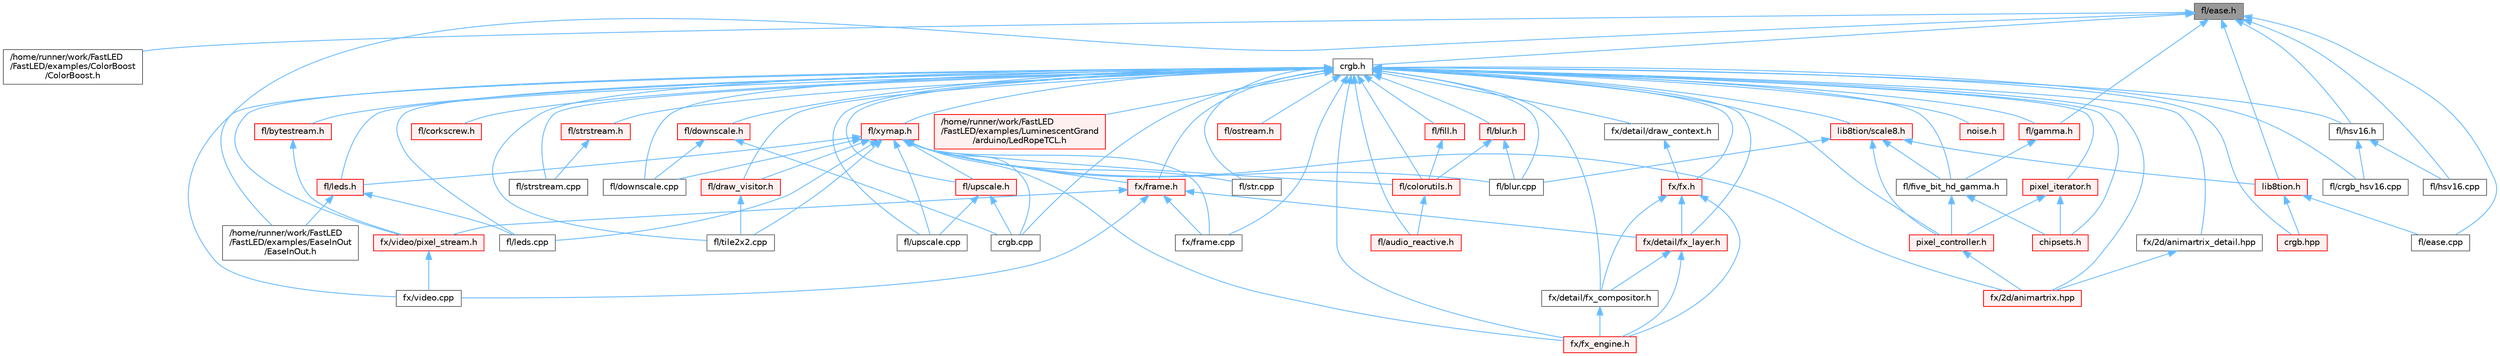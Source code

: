 digraph "fl/ease.h"
{
 // INTERACTIVE_SVG=YES
 // LATEX_PDF_SIZE
  bgcolor="transparent";
  edge [fontname=Helvetica,fontsize=10,labelfontname=Helvetica,labelfontsize=10];
  node [fontname=Helvetica,fontsize=10,shape=box,height=0.2,width=0.4];
  Node1 [id="Node000001",label="fl/ease.h",height=0.2,width=0.4,color="gray40", fillcolor="grey60", style="filled", fontcolor="black",tooltip=" "];
  Node1 -> Node2 [id="edge1_Node000001_Node000002",dir="back",color="steelblue1",style="solid",tooltip=" "];
  Node2 [id="Node000002",label="/home/runner/work/FastLED\l/FastLED/examples/ColorBoost\l/ColorBoost.h",height=0.2,width=0.4,color="grey40", fillcolor="white", style="filled",URL="$db/df4/_color_boost_8h.html",tooltip="Demo of CRGB::colorBoost() for video display on WS2812 LEDs using animated rainbow effect (based on P..."];
  Node1 -> Node3 [id="edge2_Node000001_Node000003",dir="back",color="steelblue1",style="solid",tooltip=" "];
  Node3 [id="Node000003",label="/home/runner/work/FastLED\l/FastLED/examples/EaseInOut\l/EaseInOut.h",height=0.2,width=0.4,color="grey40", fillcolor="white", style="filled",URL="$dd/d55/_ease_in_out_8h.html",tooltip=" "];
  Node1 -> Node4 [id="edge3_Node000001_Node000004",dir="back",color="steelblue1",style="solid",tooltip=" "];
  Node4 [id="Node000004",label="crgb.h",height=0.2,width=0.4,color="grey40", fillcolor="white", style="filled",URL="$db/dd1/crgb_8h.html",tooltip="Defines the red, green, and blue (RGB) pixel struct."];
  Node4 -> Node5 [id="edge4_Node000004_Node000005",dir="back",color="steelblue1",style="solid",tooltip=" "];
  Node5 [id="Node000005",label="/home/runner/work/FastLED\l/FastLED/examples/LuminescentGrand\l/arduino/LedRopeTCL.h",height=0.2,width=0.4,color="red", fillcolor="#FFF0F0", style="filled",URL="$d9/d7e/_led_rope_t_c_l_8h.html",tooltip=" "];
  Node4 -> Node7 [id="edge5_Node000004_Node000007",dir="back",color="steelblue1",style="solid",tooltip=" "];
  Node7 [id="Node000007",label="chipsets.h",height=0.2,width=0.4,color="red", fillcolor="#FFF0F0", style="filled",URL="$db/d66/chipsets_8h.html",tooltip="Contains the bulk of the definitions for the various LED chipsets supported."];
  Node4 -> Node113 [id="edge6_Node000004_Node000113",dir="back",color="steelblue1",style="solid",tooltip=" "];
  Node113 [id="Node000113",label="crgb.cpp",height=0.2,width=0.4,color="grey40", fillcolor="white", style="filled",URL="$d0/de3/crgb_8cpp.html",tooltip="Utility functions for the red, green, and blue (RGB) pixel struct."];
  Node4 -> Node145 [id="edge7_Node000004_Node000145",dir="back",color="steelblue1",style="solid",tooltip=" "];
  Node145 [id="Node000145",label="crgb.hpp",height=0.2,width=0.4,color="red", fillcolor="#FFF0F0", style="filled",URL="$d0/d4b/crgb_8hpp.html",tooltip="Defines utility functions for the red, green, and blue (RGB) pixel struct."];
  Node4 -> Node161 [id="edge8_Node000004_Node000161",dir="back",color="steelblue1",style="solid",tooltip=" "];
  Node161 [id="Node000161",label="fl/audio_reactive.h",height=0.2,width=0.4,color="red", fillcolor="#FFF0F0", style="filled",URL="$d1/d9a/audio__reactive_8h.html",tooltip=" "];
  Node4 -> Node122 [id="edge9_Node000004_Node000122",dir="back",color="steelblue1",style="solid",tooltip=" "];
  Node122 [id="Node000122",label="fl/blur.cpp",height=0.2,width=0.4,color="grey40", fillcolor="white", style="filled",URL="$de/dc8/blur_8cpp.html",tooltip=" "];
  Node4 -> Node163 [id="edge10_Node000004_Node000163",dir="back",color="steelblue1",style="solid",tooltip=" "];
  Node163 [id="Node000163",label="fl/blur.h",height=0.2,width=0.4,color="red", fillcolor="#FFF0F0", style="filled",URL="$d4/df5/blur_8h.html",tooltip=" "];
  Node163 -> Node122 [id="edge11_Node000163_Node000122",dir="back",color="steelblue1",style="solid",tooltip=" "];
  Node163 -> Node164 [id="edge12_Node000163_Node000164",dir="back",color="steelblue1",style="solid",tooltip=" "];
  Node164 [id="Node000164",label="fl/colorutils.h",height=0.2,width=0.4,color="red", fillcolor="#FFF0F0", style="filled",URL="$d7/df9/fl_2colorutils_8h.html",tooltip="Utility functions for color fill, palettes, blending, and more."];
  Node164 -> Node161 [id="edge13_Node000164_Node000161",dir="back",color="steelblue1",style="solid",tooltip=" "];
  Node4 -> Node173 [id="edge14_Node000004_Node000173",dir="back",color="steelblue1",style="solid",tooltip=" "];
  Node173 [id="Node000173",label="fl/bytestream.h",height=0.2,width=0.4,color="red", fillcolor="#FFF0F0", style="filled",URL="$dd/d2b/bytestream_8h.html",tooltip=" "];
  Node173 -> Node177 [id="edge15_Node000173_Node000177",dir="back",color="steelblue1",style="solid",tooltip=" "];
  Node177 [id="Node000177",label="fx/video/pixel_stream.h",height=0.2,width=0.4,color="red", fillcolor="#FFF0F0", style="filled",URL="$d3/dfa/pixel__stream_8h.html",tooltip=" "];
  Node177 -> Node176 [id="edge16_Node000177_Node000176",dir="back",color="steelblue1",style="solid",tooltip=" "];
  Node176 [id="Node000176",label="fx/video.cpp",height=0.2,width=0.4,color="grey40", fillcolor="white", style="filled",URL="$d0/d05/video_8cpp.html",tooltip=" "];
  Node4 -> Node164 [id="edge17_Node000004_Node000164",dir="back",color="steelblue1",style="solid",tooltip=" "];
  Node4 -> Node183 [id="edge18_Node000004_Node000183",dir="back",color="steelblue1",style="solid",tooltip=" "];
  Node183 [id="Node000183",label="fl/corkscrew.h",height=0.2,width=0.4,color="red", fillcolor="#FFF0F0", style="filled",URL="$d1/dd4/src_2fl_2corkscrew_8h.html",tooltip="Corkscrew LED strip projection and rendering."];
  Node4 -> Node185 [id="edge19_Node000004_Node000185",dir="back",color="steelblue1",style="solid",tooltip=" "];
  Node185 [id="Node000185",label="fl/crgb_hsv16.cpp",height=0.2,width=0.4,color="grey40", fillcolor="white", style="filled",URL="$da/d89/crgb__hsv16_8cpp.html",tooltip="HSV16-dependent methods for CRGB - only linked when HSV16 functionality is used."];
  Node4 -> Node186 [id="edge20_Node000004_Node000186",dir="back",color="steelblue1",style="solid",tooltip=" "];
  Node186 [id="Node000186",label="fl/downscale.cpp",height=0.2,width=0.4,color="grey40", fillcolor="white", style="filled",URL="$d8/df9/downscale_8cpp.html",tooltip=" "];
  Node4 -> Node187 [id="edge21_Node000004_Node000187",dir="back",color="steelblue1",style="solid",tooltip=" "];
  Node187 [id="Node000187",label="fl/downscale.h",height=0.2,width=0.4,color="red", fillcolor="#FFF0F0", style="filled",URL="$d1/d30/src_2fl_2downscale_8h.html",tooltip=" "];
  Node187 -> Node113 [id="edge22_Node000187_Node000113",dir="back",color="steelblue1",style="solid",tooltip=" "];
  Node187 -> Node186 [id="edge23_Node000187_Node000186",dir="back",color="steelblue1",style="solid",tooltip=" "];
  Node4 -> Node169 [id="edge24_Node000004_Node000169",dir="back",color="steelblue1",style="solid",tooltip=" "];
  Node169 [id="Node000169",label="fl/draw_visitor.h",height=0.2,width=0.4,color="red", fillcolor="#FFF0F0", style="filled",URL="$d0/d4f/draw__visitor_8h.html",tooltip=" "];
  Node169 -> Node171 [id="edge25_Node000169_Node000171",dir="back",color="steelblue1",style="solid",tooltip=" "];
  Node171 [id="Node000171",label="fl/tile2x2.cpp",height=0.2,width=0.4,color="grey40", fillcolor="white", style="filled",URL="$db/d15/tile2x2_8cpp.html",tooltip=" "];
  Node4 -> Node188 [id="edge26_Node000004_Node000188",dir="back",color="steelblue1",style="solid",tooltip=" "];
  Node188 [id="Node000188",label="fl/fill.h",height=0.2,width=0.4,color="red", fillcolor="#FFF0F0", style="filled",URL="$d2/d78/fill_8h.html",tooltip=" "];
  Node188 -> Node164 [id="edge27_Node000188_Node000164",dir="back",color="steelblue1",style="solid",tooltip=" "];
  Node4 -> Node190 [id="edge28_Node000004_Node000190",dir="back",color="steelblue1",style="solid",tooltip=" "];
  Node190 [id="Node000190",label="fl/five_bit_hd_gamma.h",height=0.2,width=0.4,color="grey40", fillcolor="white", style="filled",URL="$dc/d44/five__bit__hd__gamma_8h.html",tooltip="Declares functions for five-bit gamma correction."];
  Node190 -> Node7 [id="edge29_Node000190_Node000007",dir="back",color="steelblue1",style="solid",tooltip=" "];
  Node190 -> Node150 [id="edge30_Node000190_Node000150",dir="back",color="steelblue1",style="solid",tooltip=" "];
  Node150 [id="Node000150",label="pixel_controller.h",height=0.2,width=0.4,color="red", fillcolor="#FFF0F0", style="filled",URL="$d5/d4d/pixel__controller_8h.html",tooltip="Low level pixel data writing class."];
  Node150 -> Node151 [id="edge31_Node000150_Node000151",dir="back",color="steelblue1",style="solid",tooltip=" "];
  Node151 [id="Node000151",label="fx/2d/animartrix.hpp",height=0.2,width=0.4,color="red", fillcolor="#FFF0F0", style="filled",URL="$d3/dc3/animartrix_8hpp.html",tooltip=" "];
  Node4 -> Node191 [id="edge32_Node000004_Node000191",dir="back",color="steelblue1",style="solid",tooltip=" "];
  Node191 [id="Node000191",label="fl/gamma.h",height=0.2,width=0.4,color="red", fillcolor="#FFF0F0", style="filled",URL="$da/d41/gamma_8h.html",tooltip=" "];
  Node191 -> Node190 [id="edge33_Node000191_Node000190",dir="back",color="steelblue1",style="solid",tooltip=" "];
  Node4 -> Node193 [id="edge34_Node000004_Node000193",dir="back",color="steelblue1",style="solid",tooltip=" "];
  Node193 [id="Node000193",label="fl/hsv16.h",height=0.2,width=0.4,color="grey40", fillcolor="white", style="filled",URL="$d0/d1a/hsv16_8h.html",tooltip=" "];
  Node193 -> Node185 [id="edge35_Node000193_Node000185",dir="back",color="steelblue1",style="solid",tooltip=" "];
  Node193 -> Node194 [id="edge36_Node000193_Node000194",dir="back",color="steelblue1",style="solid",tooltip=" "];
  Node194 [id="Node000194",label="fl/hsv16.cpp",height=0.2,width=0.4,color="grey40", fillcolor="white", style="filled",URL="$da/d5e/hsv16_8cpp.html",tooltip=" "];
  Node4 -> Node195 [id="edge37_Node000004_Node000195",dir="back",color="steelblue1",style="solid",tooltip=" "];
  Node195 [id="Node000195",label="fl/leds.cpp",height=0.2,width=0.4,color="grey40", fillcolor="white", style="filled",URL="$d6/d78/leds_8cpp.html",tooltip=" "];
  Node4 -> Node196 [id="edge38_Node000004_Node000196",dir="back",color="steelblue1",style="solid",tooltip=" "];
  Node196 [id="Node000196",label="fl/leds.h",height=0.2,width=0.4,color="red", fillcolor="#FFF0F0", style="filled",URL="$da/d78/leds_8h.html",tooltip=" "];
  Node196 -> Node3 [id="edge39_Node000196_Node000003",dir="back",color="steelblue1",style="solid",tooltip=" "];
  Node196 -> Node195 [id="edge40_Node000196_Node000195",dir="back",color="steelblue1",style="solid",tooltip=" "];
  Node4 -> Node204 [id="edge41_Node000004_Node000204",dir="back",color="steelblue1",style="solid",tooltip=" "];
  Node204 [id="Node000204",label="fl/ostream.h",height=0.2,width=0.4,color="red", fillcolor="#FFF0F0", style="filled",URL="$dc/d64/ostream_8h.html",tooltip=" "];
  Node4 -> Node207 [id="edge42_Node000004_Node000207",dir="back",color="steelblue1",style="solid",tooltip=" "];
  Node207 [id="Node000207",label="fl/str.cpp",height=0.2,width=0.4,color="grey40", fillcolor="white", style="filled",URL="$d1/d1f/str_8cpp.html",tooltip=" "];
  Node4 -> Node208 [id="edge43_Node000004_Node000208",dir="back",color="steelblue1",style="solid",tooltip=" "];
  Node208 [id="Node000208",label="fl/strstream.cpp",height=0.2,width=0.4,color="grey40", fillcolor="white", style="filled",URL="$d3/d80/strstream_8cpp.html",tooltip=" "];
  Node4 -> Node209 [id="edge44_Node000004_Node000209",dir="back",color="steelblue1",style="solid",tooltip=" "];
  Node209 [id="Node000209",label="fl/strstream.h",height=0.2,width=0.4,color="red", fillcolor="#FFF0F0", style="filled",URL="$d8/d00/strstream_8h.html",tooltip=" "];
  Node209 -> Node208 [id="edge45_Node000209_Node000208",dir="back",color="steelblue1",style="solid",tooltip=" "];
  Node4 -> Node171 [id="edge46_Node000004_Node000171",dir="back",color="steelblue1",style="solid",tooltip=" "];
  Node4 -> Node265 [id="edge47_Node000004_Node000265",dir="back",color="steelblue1",style="solid",tooltip=" "];
  Node265 [id="Node000265",label="fl/upscale.cpp",height=0.2,width=0.4,color="grey40", fillcolor="white", style="filled",URL="$d0/d4f/upscale_8cpp.html",tooltip=" "];
  Node4 -> Node266 [id="edge48_Node000004_Node000266",dir="back",color="steelblue1",style="solid",tooltip=" "];
  Node266 [id="Node000266",label="fl/upscale.h",height=0.2,width=0.4,color="red", fillcolor="#FFF0F0", style="filled",URL="$d6/d0c/upscale_8h.html",tooltip=" "];
  Node266 -> Node113 [id="edge49_Node000266_Node000113",dir="back",color="steelblue1",style="solid",tooltip=" "];
  Node266 -> Node265 [id="edge50_Node000266_Node000265",dir="back",color="steelblue1",style="solid",tooltip=" "];
  Node4 -> Node268 [id="edge51_Node000004_Node000268",dir="back",color="steelblue1",style="solid",tooltip=" "];
  Node268 [id="Node000268",label="fl/xymap.h",height=0.2,width=0.4,color="red", fillcolor="#FFF0F0", style="filled",URL="$da/d61/xymap_8h.html",tooltip=" "];
  Node268 -> Node113 [id="edge52_Node000268_Node000113",dir="back",color="steelblue1",style="solid",tooltip=" "];
  Node268 -> Node122 [id="edge53_Node000268_Node000122",dir="back",color="steelblue1",style="solid",tooltip=" "];
  Node268 -> Node164 [id="edge54_Node000268_Node000164",dir="back",color="steelblue1",style="solid",tooltip=" "];
  Node268 -> Node186 [id="edge55_Node000268_Node000186",dir="back",color="steelblue1",style="solid",tooltip=" "];
  Node268 -> Node169 [id="edge56_Node000268_Node000169",dir="back",color="steelblue1",style="solid",tooltip=" "];
  Node268 -> Node195 [id="edge57_Node000268_Node000195",dir="back",color="steelblue1",style="solid",tooltip=" "];
  Node268 -> Node196 [id="edge58_Node000268_Node000196",dir="back",color="steelblue1",style="solid",tooltip=" "];
  Node268 -> Node207 [id="edge59_Node000268_Node000207",dir="back",color="steelblue1",style="solid",tooltip=" "];
  Node268 -> Node171 [id="edge60_Node000268_Node000171",dir="back",color="steelblue1",style="solid",tooltip=" "];
  Node268 -> Node265 [id="edge61_Node000268_Node000265",dir="back",color="steelblue1",style="solid",tooltip=" "];
  Node268 -> Node266 [id="edge62_Node000268_Node000266",dir="back",color="steelblue1",style="solid",tooltip=" "];
  Node268 -> Node151 [id="edge63_Node000268_Node000151",dir="back",color="steelblue1",style="solid",tooltip=" "];
  Node268 -> Node260 [id="edge64_Node000268_Node000260",dir="back",color="steelblue1",style="solid",tooltip=" "];
  Node260 [id="Node000260",label="fx/frame.cpp",height=0.2,width=0.4,color="grey40", fillcolor="white", style="filled",URL="$da/d14/frame_8cpp.html",tooltip=" "];
  Node268 -> Node275 [id="edge65_Node000268_Node000275",dir="back",color="steelblue1",style="solid",tooltip=" "];
  Node275 [id="Node000275",label="fx/frame.h",height=0.2,width=0.4,color="red", fillcolor="#FFF0F0", style="filled",URL="$df/d7d/frame_8h.html",tooltip=" "];
  Node275 -> Node257 [id="edge66_Node000275_Node000257",dir="back",color="steelblue1",style="solid",tooltip=" "];
  Node257 [id="Node000257",label="fx/detail/fx_layer.h",height=0.2,width=0.4,color="red", fillcolor="#FFF0F0", style="filled",URL="$d7/d2f/fx__layer_8h.html",tooltip=" "];
  Node257 -> Node258 [id="edge67_Node000257_Node000258",dir="back",color="steelblue1",style="solid",tooltip=" "];
  Node258 [id="Node000258",label="fx/detail/fx_compositor.h",height=0.2,width=0.4,color="grey40", fillcolor="white", style="filled",URL="$d5/d6b/fx__compositor_8h.html",tooltip=" "];
  Node258 -> Node235 [id="edge68_Node000258_Node000235",dir="back",color="steelblue1",style="solid",tooltip=" "];
  Node235 [id="Node000235",label="fx/fx_engine.h",height=0.2,width=0.4,color="red", fillcolor="#FFF0F0", style="filled",URL="$d9/d3c/fx__engine_8h.html",tooltip=" "];
  Node257 -> Node235 [id="edge69_Node000257_Node000235",dir="back",color="steelblue1",style="solid",tooltip=" "];
  Node275 -> Node260 [id="edge70_Node000275_Node000260",dir="back",color="steelblue1",style="solid",tooltip=" "];
  Node275 -> Node176 [id="edge71_Node000275_Node000176",dir="back",color="steelblue1",style="solid",tooltip=" "];
  Node275 -> Node177 [id="edge72_Node000275_Node000177",dir="back",color="steelblue1",style="solid",tooltip=" "];
  Node268 -> Node235 [id="edge73_Node000268_Node000235",dir="back",color="steelblue1",style="solid",tooltip=" "];
  Node4 -> Node151 [id="edge74_Node000004_Node000151",dir="back",color="steelblue1",style="solid",tooltip=" "];
  Node4 -> Node277 [id="edge75_Node000004_Node000277",dir="back",color="steelblue1",style="solid",tooltip=" "];
  Node277 [id="Node000277",label="fx/2d/animartrix_detail.hpp",height=0.2,width=0.4,color="grey40", fillcolor="white", style="filled",URL="$d3/d3b/animartrix__detail_8hpp.html",tooltip=" "];
  Node277 -> Node151 [id="edge76_Node000277_Node000151",dir="back",color="steelblue1",style="solid",tooltip=" "];
  Node4 -> Node278 [id="edge77_Node000004_Node000278",dir="back",color="steelblue1",style="solid",tooltip=" "];
  Node278 [id="Node000278",label="fx/detail/draw_context.h",height=0.2,width=0.4,color="grey40", fillcolor="white", style="filled",URL="$db/ded/draw__context_8h.html",tooltip=" "];
  Node278 -> Node279 [id="edge78_Node000278_Node000279",dir="back",color="steelblue1",style="solid",tooltip=" "];
  Node279 [id="Node000279",label="fx/fx.h",height=0.2,width=0.4,color="red", fillcolor="#FFF0F0", style="filled",URL="$d2/d0c/fx_8h.html",tooltip=" "];
  Node279 -> Node258 [id="edge79_Node000279_Node000258",dir="back",color="steelblue1",style="solid",tooltip=" "];
  Node279 -> Node257 [id="edge80_Node000279_Node000257",dir="back",color="steelblue1",style="solid",tooltip=" "];
  Node279 -> Node235 [id="edge81_Node000279_Node000235",dir="back",color="steelblue1",style="solid",tooltip=" "];
  Node4 -> Node258 [id="edge82_Node000004_Node000258",dir="back",color="steelblue1",style="solid",tooltip=" "];
  Node4 -> Node257 [id="edge83_Node000004_Node000257",dir="back",color="steelblue1",style="solid",tooltip=" "];
  Node4 -> Node260 [id="edge84_Node000004_Node000260",dir="back",color="steelblue1",style="solid",tooltip=" "];
  Node4 -> Node275 [id="edge85_Node000004_Node000275",dir="back",color="steelblue1",style="solid",tooltip=" "];
  Node4 -> Node279 [id="edge86_Node000004_Node000279",dir="back",color="steelblue1",style="solid",tooltip=" "];
  Node4 -> Node235 [id="edge87_Node000004_Node000235",dir="back",color="steelblue1",style="solid",tooltip=" "];
  Node4 -> Node176 [id="edge88_Node000004_Node000176",dir="back",color="steelblue1",style="solid",tooltip=" "];
  Node4 -> Node177 [id="edge89_Node000004_Node000177",dir="back",color="steelblue1",style="solid",tooltip=" "];
  Node4 -> Node282 [id="edge90_Node000004_Node000282",dir="back",color="steelblue1",style="solid",tooltip=" "];
  Node282 [id="Node000282",label="lib8tion/scale8.h",height=0.2,width=0.4,color="red", fillcolor="#FFF0F0", style="filled",URL="$db/d91/scale8_8h.html",tooltip="Fast, efficient 8-bit scaling functions specifically designed for high-performance LED programming."];
  Node282 -> Node122 [id="edge91_Node000282_Node000122",dir="back",color="steelblue1",style="solid",tooltip=" "];
  Node282 -> Node190 [id="edge92_Node000282_Node000190",dir="back",color="steelblue1",style="solid",tooltip=" "];
  Node282 -> Node144 [id="edge93_Node000282_Node000144",dir="back",color="steelblue1",style="solid",tooltip=" "];
  Node144 [id="Node000144",label="lib8tion.h",height=0.2,width=0.4,color="red", fillcolor="#FFF0F0", style="filled",URL="$df/da5/lib8tion_8h.html",tooltip="Fast, efficient 8-bit math functions specifically designed for high-performance LED programming."];
  Node144 -> Node145 [id="edge94_Node000144_Node000145",dir="back",color="steelblue1",style="solid",tooltip=" "];
  Node144 -> Node124 [id="edge95_Node000144_Node000124",dir="back",color="steelblue1",style="solid",tooltip=" "];
  Node124 [id="Node000124",label="fl/ease.cpp",height=0.2,width=0.4,color="grey40", fillcolor="white", style="filled",URL="$d4/d85/ease_8cpp.html",tooltip=" "];
  Node282 -> Node150 [id="edge96_Node000282_Node000150",dir="back",color="steelblue1",style="solid",tooltip=" "];
  Node4 -> Node284 [id="edge97_Node000004_Node000284",dir="back",color="steelblue1",style="solid",tooltip=" "];
  Node284 [id="Node000284",label="noise.h",height=0.2,width=0.4,color="red", fillcolor="#FFF0F0", style="filled",URL="$d1/d31/noise_8h.html",tooltip="Functions to generate and fill arrays with noise."];
  Node4 -> Node150 [id="edge98_Node000004_Node000150",dir="back",color="steelblue1",style="solid",tooltip=" "];
  Node4 -> Node286 [id="edge99_Node000004_Node000286",dir="back",color="steelblue1",style="solid",tooltip=" "];
  Node286 [id="Node000286",label="pixel_iterator.h",height=0.2,width=0.4,color="red", fillcolor="#FFF0F0", style="filled",URL="$d8/d6c/pixel__iterator_8h.html",tooltip="Non-templated low level pixel data writing class."];
  Node286 -> Node7 [id="edge100_Node000286_Node000007",dir="back",color="steelblue1",style="solid",tooltip=" "];
  Node286 -> Node150 [id="edge101_Node000286_Node000150",dir="back",color="steelblue1",style="solid",tooltip=" "];
  Node1 -> Node124 [id="edge102_Node000001_Node000124",dir="back",color="steelblue1",style="solid",tooltip=" "];
  Node1 -> Node191 [id="edge103_Node000001_Node000191",dir="back",color="steelblue1",style="solid",tooltip=" "];
  Node1 -> Node194 [id="edge104_Node000001_Node000194",dir="back",color="steelblue1",style="solid",tooltip=" "];
  Node1 -> Node193 [id="edge105_Node000001_Node000193",dir="back",color="steelblue1",style="solid",tooltip=" "];
  Node1 -> Node144 [id="edge106_Node000001_Node000144",dir="back",color="steelblue1",style="solid",tooltip=" "];
}
